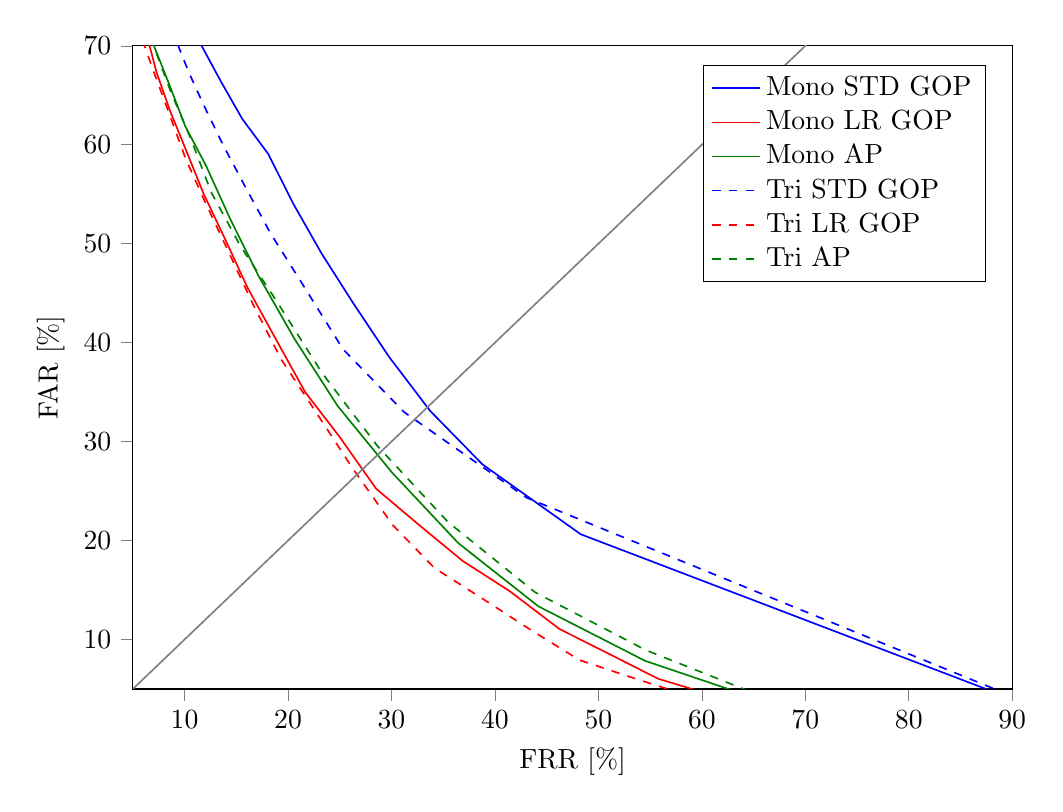 % This file was created by matplotlib2tikz v0.6.18.
\begin{tikzpicture}

\begin{axis}[
tick align=outside,
tick pos=left,
x grid style={white!69.02!black},
xlabel={FRR [\%]},
xmin=5, xmax=90,
y grid style={white!69.02!black},
ylabel={FAR [\%]},
ymin=5, ymax=70,
legend pos=north east,
width=12.75cm,
height=9.75cm,
legend cell align={left},
]

\addplot [semithick, blue]
table {%
100 0
48.295 20.636
38.779 27.715
33.738 33.105
29.759 38.576
26.244 44.087
23.277 48.954
20.539 53.982
18.075 59.091
15.592 62.591
13.503 66.412
11.571 70.153
9.801 73.974
8.477 77.112
7.187 80.129
6.035 82.422
5.007 84.352
4.115 85.881
3.372 87.57
2.761 89.019
2.28 90.265
1.857 91.231
1.527 91.915
1.238 92.84
1.02 93.363
0.855 94.208
0.698 94.811
0.574 95.374
0.469 96.018
0.364 96.259
0.296 96.742
0.263 97.345
0.225 97.627
0.203 97.989
0.191 98.23
0.18 98.592
0.161 98.874
0.131 98.994
0.109 99.075
0.098 99.155
0.09 99.276
0.079 99.437
0.075 99.598
0.056 99.598
0.041 99.598
0.034 99.598
0.03 99.718
0.03 99.759
0.026 99.799
0.026 99.839
0.019 99.96
0.019 100
0.015 100
0.011 100
0.008 100
0.004 100
}; \addlegendentry{Mono STD GOP}

\addplot [semithick, red]
table {%
0.004 100
0.008 100
0.011 100
0.015 100
0.019 100
0.023 100
0.023 99.879
0.026 99.799
0.026 99.799
0.03 99.759
0.03 99.678
0.041 99.598
0.049 99.477
0.06 99.397
0.079 99.356
0.083 99.155
0.101 98.994
0.105 98.793
0.116 98.753
0.135 98.512
0.165 98.351
0.18 97.989
0.203 97.868
0.221 97.667
0.244 97.265
0.285 96.822
0.33 96.259
0.368 95.696
0.428 95.414
0.529 94.771
0.615 94.006
0.716 93.403
0.81 92.639
0.941 91.834
1.103 90.587
1.309 89.863
1.508 88.777
1.752 87.45
2.078 85.961
2.419 84.553
2.907 83.186
3.454 80.973
4.047 79.445
4.673 76.629
5.472 74.014
6.365 70.998
7.288 67.337
8.608 63.395
10.127 59.493
11.834 55.068
13.908 50.483
16.076 45.575
18.765 40.467
21.661 34.996
24.92 30.571
28.532 25.221
32.594 21.641
36.885 17.94
41.435 14.883
46.236 11.062
50.988 8.568
55.782 6.034
60.223 4.626
64.469 3.419
68.482 2.776
72.15 1.85
75.624 1.327
78.474 0.764
81.389 0.483
84.205 0.402
86.531 0.241
88.65 0.121
90.345 0.08
91.921 0.08
93.147 0.04
94.201 0.04
95.161 0
95.84 0
96.557 0
97.134 0
97.618 0
98.136 0
98.515 0
98.879 0
99.141 0
99.287 0
99.422 0
99.58 0
99.685 0
99.79 0
99.88 0
99.906 0
99.914 0
99.955 0
99.974 0
99.977 0
99.985 0
99.989 0
100 0
}; \addlegendentry{Mono LR GOP}

\addplot [semithick, green!50!black]
table {%
0 100
0.004 100
0.008 100
0.011 100
0.015 100
0.019 100
0.023 99.96
0.026 99.96
0.03 99.879
0.034 99.839
0.038 99.839
0.045 99.839
0.056 99.718
0.068 99.638
0.071 99.517
0.075 99.437
0.09 99.356
0.098 99.115
0.116 98.954
0.128 98.833
0.146 98.713
0.158 98.592
0.184 98.391
0.195 98.311
0.221 97.989
0.244 97.747
0.289 97.305
0.315 96.983
0.36 96.541
0.383 96.259
0.454 95.656
0.54 95.133
0.6 94.57
0.694 93.765
0.806 92.92
0.923 91.995
1.14 90.909
1.305 90.064
1.549 89.099
1.804 87.852
2.145 86.323
2.506 84.232
2.971 82.582
3.545 80.652
4.178 78.479
4.94 76.066
5.945 73.451
7.1 69.831
8.466 66.251
10.071 61.866
12.093 57.844
14.377 52.574
17.13 46.782
20.648 40.346
24.808 33.588
30.059 26.87
36.45 19.751
44.199 13.355
54.522 7.844
68.505 2.896
88.331 0.362
100 0
}; \addlegendentry{Mono AP}

\addplot [semithick, dashed, blue]
table {%
100 0
43.048 24.336
31.214 32.985
25.318 39.34
21.335 46.018
18.289 51.086
15.783 55.913
13.702 60.016
11.89 63.918
10.401 67.337
9.088 70.796
7.963 73.813
6.958 76.428
6.106 78.922
5.3 81.617
4.617 83.95
3.995 86.163
3.507 87.369
2.993 88.978
2.641 90.507
2.247 91.472
1.86 92.518
1.542 93.524
1.242 94.529
0.979 95.455
0.855 96.138
0.668 96.5
0.544 97.184
0.446 97.788
0.326 97.989
0.278 98.391
0.221 98.471
0.165 98.753
0.143 98.874
0.116 99.075
0.09 99.195
0.083 99.276
0.068 99.477
0.041 99.517
0.034 99.517
0.026 99.598
0.023 99.638
0.023 99.718
0.019 99.759
0.019 99.759
0.019 99.799
0.019 99.92
0.019 99.92
0.019 99.92
0.011 99.92
0.011 99.92
0.011 99.92
0.011 99.96
0.011 99.96
0.011 99.96
0.008 99.96
0.008 99.96
0.008 99.96
0.008 99.96
0.004 99.96
0.004 99.96
0.004 99.96
0.004 100
0.004 100
0.004 100
0 100
}; \addlegendentry{Tri STD GOP}

\addplot [semithick, dashed, red]
table {%
0 100
0.004 100
0.008 99.96
0.011 99.96
0.011 99.96
0.011 99.92
0.011 99.92
0.011 99.92
0.011 99.92
0.019 99.92
0.019 99.92
0.019 99.92
0.019 99.799
0.019 99.759
0.019 99.759
0.03 99.678
0.03 99.598
0.041 99.558
0.049 99.437
0.056 99.437
0.068 99.397
0.079 99.195
0.083 99.155
0.083 98.994
0.098 98.673
0.116 98.471
0.135 98.109
0.169 97.868
0.18 97.667
0.21 97.184
0.274 96.702
0.308 95.937
0.341 95.535
0.394 95.012
0.476 94.368
0.589 93.604
0.686 92.639
0.825 91.593
1.013 90.668
1.219 89.501
1.482 87.651
1.774 86.002
2.187 84.312
2.678 82.261
3.267 79.807
3.953 77.112
4.88 74.055
5.893 70.676
7.093 67.176
8.458 63.315
10.082 58.648
11.86 54.505
14.152 49.397
16.594 43.926
19.354 38.294
22.67 33.025
26.342 27.152
30.126 21.561
34.166 17.216
38.933 14.039
43.566 10.901
48.171 7.924
53.021 6.235
57.931 4.586
62.702 3.097
66.94 2.132
71.04 1.529
74.986 1.046
78.677 0.885
81.962 0.563
84.862 0.362
87.334 0.241
89.528 0.241
91.321 0.161
92.911 0.121
94.37 0.121
95.402 0.04
96.29 0.04
97.146 0
97.806 0
98.278 0
98.758 0
99.044 0
99.299 0
99.452 0
99.584 0
99.719 0
99.805 0
99.865 0
99.906 0
99.94 0
99.962 0
99.981 0
99.992 0
99.996 0
100 0
}; \addlegendentry{Tri LR GOP}

\addplot [semithick, dashed, green!50!black]
table {%
0 100
0.004 100
0.004 99.96
0.004 99.92
0.008 99.92
0.011 99.879
0.011 99.879
0.011 99.879
0.015 99.879
0.023 99.839
0.023 99.759
0.026 99.718
0.03 99.718
0.034 99.718
0.038 99.638
0.049 99.638
0.053 99.558
0.056 99.437
0.056 99.316
0.075 99.155
0.083 98.833
0.101 98.793
0.116 98.512
0.139 98.19
0.18 97.788
0.221 97.586
0.244 97.265
0.27 96.822
0.296 96.5
0.326 96.018
0.398 95.334
0.473 94.529
0.551 94.047
0.698 93.121
0.851 92.196
0.971 91.03
1.159 89.903
1.41 88.536
1.677 87.007
2.022 85.117
2.532 82.944
3.049 80.772
3.792 78.52
4.666 75.905
5.832 73.13
7.19 69.509
8.679 65.326
10.615 60.579
12.595 55.149
15.405 49.759
18.942 44.127
23.27 36.967
28.637 29.566
35.453 21.883
43.896 14.763
54.582 8.93
68.722 3.057
88.744 0.523
100 0
}; \addlegendentry{Tri AP}

\addplot [semithick, gray, forget plot]
table [row sep=\\]{%
0	0 \\
0.503	0.503 \\
1.005	1.005 \\
1.508	1.508 \\
2.01	2.01 \\
2.513	2.513 \\
3.015	3.015 \\
3.518	3.518 \\
4.02	4.02 \\
4.523	4.523 \\
5.025	5.025 \\
5.528	5.528 \\
6.03	6.03 \\
6.533	6.533 \\
7.035	7.035 \\
7.538	7.538 \\
8.04	8.04 \\
8.543	8.543 \\
9.045	9.045 \\
9.548	9.548 \\
10.05	10.05 \\
10.553	10.553 \\
11.055	11.055 \\
11.558	11.558 \\
12.06	12.06 \\
12.563	12.563 \\
13.065	13.065 \\
13.568	13.568 \\
14.07	14.07 \\
14.573	14.573 \\
15.075	15.075 \\
15.578	15.578 \\
16.08	16.08 \\
16.583	16.583 \\
17.085	17.085 \\
17.588	17.588 \\
18.09	18.09 \\
18.593	18.593 \\
19.095	19.095 \\
19.598	19.598 \\
20.101	20.101 \\
20.603	20.603 \\
21.106	21.106 \\
21.608	21.608 \\
22.111	22.111 \\
22.613	22.613 \\
23.116	23.116 \\
23.618	23.618 \\
24.121	24.121 \\
24.623	24.623 \\
25.126	25.126 \\
25.628	25.628 \\
26.131	26.131 \\
26.633	26.633 \\
27.136	27.136 \\
27.638	27.638 \\
28.141	28.141 \\
28.643	28.643 \\
29.146	29.146 \\
29.648	29.648 \\
30.151	30.151 \\
30.653	30.653 \\
31.156	31.156 \\
31.658	31.658 \\
32.161	32.161 \\
32.663	32.663 \\
33.166	33.166 \\
33.668	33.668 \\
34.171	34.171 \\
34.673	34.673 \\
35.176	35.176 \\
35.678	35.678 \\
36.181	36.181 \\
36.683	36.683 \\
37.186	37.186 \\
37.688	37.688 \\
38.191	38.191 \\
38.693	38.693 \\
39.196	39.196 \\
39.698	39.698 \\
40.201	40.201 \\
40.704	40.704 \\
41.206	41.206 \\
41.709	41.709 \\
42.211	42.211 \\
42.714	42.714 \\
43.216	43.216 \\
43.719	43.719 \\
44.221	44.221 \\
44.724	44.724 \\
45.226	45.226 \\
45.729	45.729 \\
46.231	46.231 \\
46.734	46.734 \\
47.236	47.236 \\
47.739	47.739 \\
48.241	48.241 \\
48.744	48.744 \\
49.246	49.246 \\
49.749	49.749 \\
50.251	50.251 \\
50.754	50.754 \\
51.256	51.256 \\
51.759	51.759 \\
52.261	52.261 \\
52.764	52.764 \\
53.266	53.266 \\
53.769	53.769 \\
54.271	54.271 \\
54.774	54.774 \\
55.276	55.276 \\
55.779	55.779 \\
56.281	56.281 \\
56.784	56.784 \\
57.286	57.286 \\
57.789	57.789 \\
58.291	58.291 \\
58.794	58.794 \\
59.296	59.296 \\
59.799	59.799 \\
60.302	60.302 \\
60.804	60.804 \\
61.307	61.307 \\
61.809	61.809 \\
62.312	62.312 \\
62.814	62.814 \\
63.317	63.317 \\
63.819	63.819 \\
64.322	64.322 \\
64.824	64.824 \\
65.327	65.327 \\
65.829	65.829 \\
66.332	66.332 \\
66.834	66.834 \\
67.337	67.337 \\
67.839	67.839 \\
68.342	68.342 \\
68.844	68.844 \\
69.347	69.347 \\
69.849	69.849 \\
70.352	70.352 \\
70.854	70.854 \\
71.357	71.357 \\
71.859	71.859 \\
72.362	72.362 \\
72.864	72.864 \\
73.367	73.367 \\
73.869	73.869 \\
74.372	74.372 \\
74.874	74.874 \\
75.377	75.377 \\
75.879	75.879 \\
76.382	76.382 \\
76.884	76.884 \\
77.387	77.387 \\
77.889	77.889 \\
78.392	78.392 \\
78.894	78.894 \\
79.397	79.397 \\
79.899	79.899 \\
80.402	80.402 \\
80.905	80.905 \\
81.407	81.407 \\
81.91	81.91 \\
82.412	82.412 \\
82.915	82.915 \\
83.417	83.417 \\
83.92	83.92 \\
84.422	84.422 \\
84.925	84.925 \\
85.427	85.427 \\
85.93	85.93 \\
86.432	86.432 \\
86.935	86.935 \\
87.437	87.437 \\
87.94	87.94 \\
88.442	88.442 \\
88.945	88.945 \\
89.447	89.447 \\
89.95	89.95 \\
90.452	90.452 \\
90.955	90.955 \\
91.457	91.457 \\
91.96	91.96 \\
92.462	92.462 \\
92.965	92.965 \\
93.467	93.467 \\
93.97	93.97 \\
94.472	94.472 \\
94.975	94.975 \\
95.477	95.477 \\
95.98	95.98 \\
96.482	96.482 \\
96.985	96.985 \\
97.487	97.487 \\
97.99	97.99 \\
98.492	98.492 \\
98.995	98.995 \\
99.497	99.497 \\
100	100 \\
};

\end{axis}

\end{tikzpicture}